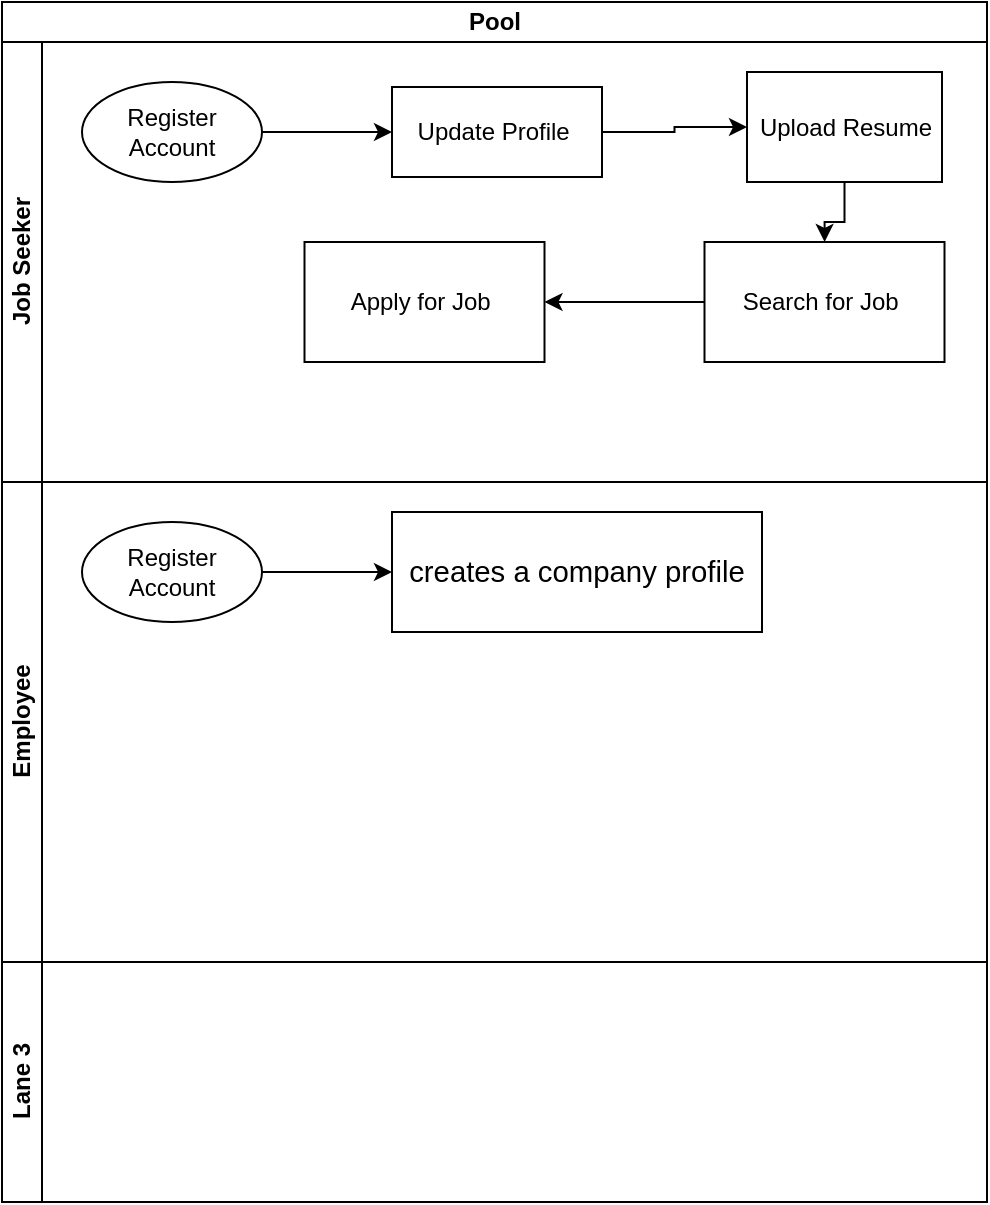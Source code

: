 <mxfile version="26.0.6">
  <diagram id="prtHgNgQTEPvFCAcTncT" name="Page-1">
    <mxGraphModel dx="875" dy="435" grid="1" gridSize="10" guides="1" tooltips="1" connect="1" arrows="1" fold="1" page="1" pageScale="1" pageWidth="827" pageHeight="1169" math="0" shadow="0">
      <root>
        <mxCell id="0" />
        <mxCell id="1" parent="0" />
        <mxCell id="PhMuikcm6n4okIbUqbu8-10" value="Pool" style="swimlane;childLayout=stackLayout;resizeParent=1;resizeParentMax=0;horizontal=1;startSize=20;horizontalStack=0;html=1;" vertex="1" parent="1">
          <mxGeometry x="200" y="30" width="492.5" height="600" as="geometry" />
        </mxCell>
        <mxCell id="PhMuikcm6n4okIbUqbu8-11" value="Job Seeker" style="swimlane;startSize=20;horizontal=0;html=1;direction=east;" vertex="1" parent="PhMuikcm6n4okIbUqbu8-10">
          <mxGeometry y="20" width="492.5" height="220" as="geometry">
            <mxRectangle y="20" width="480" height="30" as="alternateBounds" />
          </mxGeometry>
        </mxCell>
        <mxCell id="PhMuikcm6n4okIbUqbu8-29" value="" style="edgeStyle=orthogonalEdgeStyle;rounded=0;orthogonalLoop=1;jettySize=auto;html=1;" edge="1" parent="PhMuikcm6n4okIbUqbu8-11" source="PhMuikcm6n4okIbUqbu8-14" target="PhMuikcm6n4okIbUqbu8-28">
          <mxGeometry relative="1" as="geometry" />
        </mxCell>
        <mxCell id="PhMuikcm6n4okIbUqbu8-14" value="Register Account" style="ellipse;whiteSpace=wrap;html=1;" vertex="1" parent="PhMuikcm6n4okIbUqbu8-11">
          <mxGeometry x="40" y="20" width="90" height="50" as="geometry" />
        </mxCell>
        <mxCell id="PhMuikcm6n4okIbUqbu8-31" value="" style="edgeStyle=orthogonalEdgeStyle;rounded=0;orthogonalLoop=1;jettySize=auto;html=1;" edge="1" parent="PhMuikcm6n4okIbUqbu8-11" source="PhMuikcm6n4okIbUqbu8-28" target="PhMuikcm6n4okIbUqbu8-30">
          <mxGeometry relative="1" as="geometry" />
        </mxCell>
        <mxCell id="PhMuikcm6n4okIbUqbu8-28" value="Update Profile&amp;nbsp;" style="whiteSpace=wrap;html=1;" vertex="1" parent="PhMuikcm6n4okIbUqbu8-11">
          <mxGeometry x="195" y="22.5" width="105" height="45" as="geometry" />
        </mxCell>
        <mxCell id="PhMuikcm6n4okIbUqbu8-34" value="" style="edgeStyle=orthogonalEdgeStyle;rounded=0;orthogonalLoop=1;jettySize=auto;html=1;" edge="1" parent="PhMuikcm6n4okIbUqbu8-11" source="PhMuikcm6n4okIbUqbu8-30" target="PhMuikcm6n4okIbUqbu8-33">
          <mxGeometry relative="1" as="geometry" />
        </mxCell>
        <mxCell id="PhMuikcm6n4okIbUqbu8-30" value="Upload Resume" style="whiteSpace=wrap;html=1;" vertex="1" parent="PhMuikcm6n4okIbUqbu8-11">
          <mxGeometry x="372.5" y="15" width="97.5" height="55" as="geometry" />
        </mxCell>
        <mxCell id="PhMuikcm6n4okIbUqbu8-36" value="" style="edgeStyle=orthogonalEdgeStyle;rounded=0;orthogonalLoop=1;jettySize=auto;html=1;" edge="1" parent="PhMuikcm6n4okIbUqbu8-11" source="PhMuikcm6n4okIbUqbu8-33" target="PhMuikcm6n4okIbUqbu8-35">
          <mxGeometry relative="1" as="geometry" />
        </mxCell>
        <mxCell id="PhMuikcm6n4okIbUqbu8-33" value="Search for Job&amp;nbsp;" style="whiteSpace=wrap;html=1;" vertex="1" parent="PhMuikcm6n4okIbUqbu8-11">
          <mxGeometry x="351.25" y="100" width="120" height="60" as="geometry" />
        </mxCell>
        <mxCell id="PhMuikcm6n4okIbUqbu8-35" value="Apply for Job&amp;nbsp;" style="whiteSpace=wrap;html=1;" vertex="1" parent="PhMuikcm6n4okIbUqbu8-11">
          <mxGeometry x="151.25" y="100" width="120" height="60" as="geometry" />
        </mxCell>
        <mxCell id="PhMuikcm6n4okIbUqbu8-12" value="Employee" style="swimlane;startSize=20;horizontal=0;html=1;" vertex="1" parent="PhMuikcm6n4okIbUqbu8-10">
          <mxGeometry y="240" width="492.5" height="240" as="geometry" />
        </mxCell>
        <mxCell id="PhMuikcm6n4okIbUqbu8-27" value="" style="edgeStyle=orthogonalEdgeStyle;rounded=0;orthogonalLoop=1;jettySize=auto;html=1;" edge="1" parent="PhMuikcm6n4okIbUqbu8-12" source="PhMuikcm6n4okIbUqbu8-25" target="PhMuikcm6n4okIbUqbu8-26">
          <mxGeometry relative="1" as="geometry" />
        </mxCell>
        <mxCell id="PhMuikcm6n4okIbUqbu8-25" value="Register Account" style="ellipse;whiteSpace=wrap;html=1;" vertex="1" parent="PhMuikcm6n4okIbUqbu8-12">
          <mxGeometry x="40" y="20" width="90" height="50" as="geometry" />
        </mxCell>
        <mxCell id="PhMuikcm6n4okIbUqbu8-26" value="&lt;span style=&quot;font-size:11.0pt;line-height:&lt;br/&gt;115%;font-family:&amp;quot;Arial&amp;quot;,sans-serif;mso-ascii-theme-font:minor-latin;&lt;br/&gt;mso-fareast-font-family:&amp;quot;Yu Gothic&amp;quot;;mso-fareast-theme-font:minor-fareast;&lt;br/&gt;mso-hansi-theme-font:minor-latin;mso-bidi-theme-font:minor-latin;mso-ansi-language:&lt;br/&gt;VI;mso-fareast-language:JA;mso-bidi-language:AR-SA&quot; lang=&quot;VI&quot;&gt;creates a company profile&lt;/span&gt;" style="whiteSpace=wrap;html=1;" vertex="1" parent="PhMuikcm6n4okIbUqbu8-12">
          <mxGeometry x="195" y="15" width="185" height="60" as="geometry" />
        </mxCell>
        <mxCell id="PhMuikcm6n4okIbUqbu8-13" value="Lane 3" style="swimlane;startSize=20;horizontal=0;html=1;" vertex="1" parent="PhMuikcm6n4okIbUqbu8-10">
          <mxGeometry y="480" width="492.5" height="120" as="geometry" />
        </mxCell>
      </root>
    </mxGraphModel>
  </diagram>
</mxfile>
